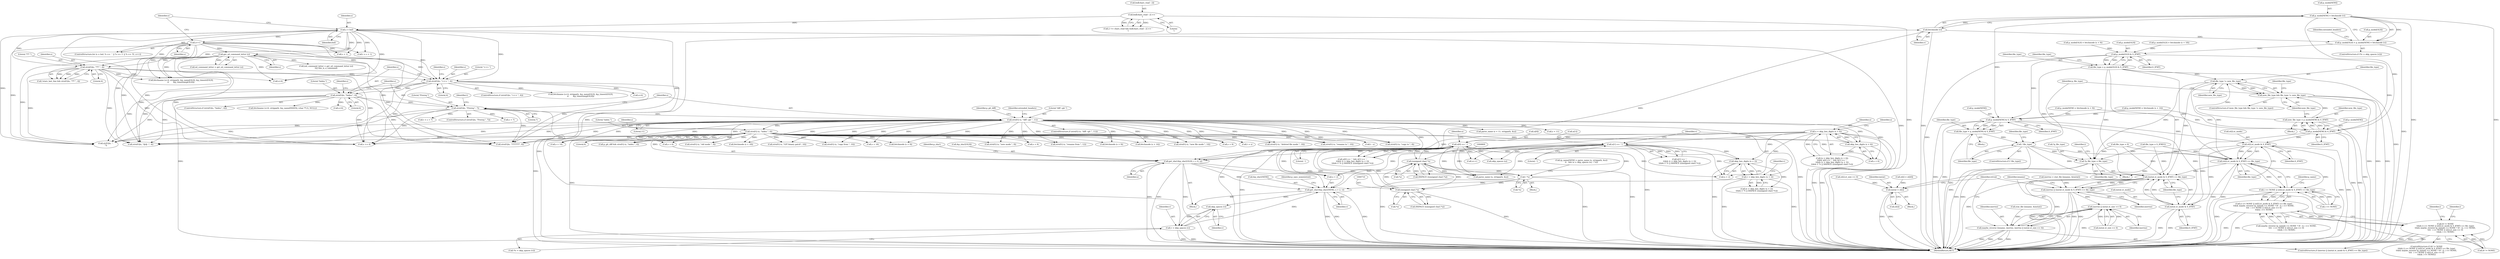 digraph "0_savannah_f290f48a621867084884bfff87f8093c15195e6a@API" {
"1000947" [label="(Call,p_mode[NEW] = fetchmode (v))"];
"1000951" [label="(Call,fetchmode (v))"];
"1000939" [label="(Call,v = skip_spaces (v))"];
"1000941" [label="(Call,skip_spaces (v))"];
"1000912" [label="(Call,get_sha1(&p_sha1[NEW], u + 2, v))"];
"1000903" [label="(Call,get_sha1(&p_sha1[OLD], s + 6, u))"];
"1000754" [label="(Call,strnEQ (s, \"diff --git \", 11))"];
"1000665" [label="(Call,strnEQ(s, \"Prereq:\", 7))"];
"1000639" [label="(Call,strnEQ(s, \"Index:\", 6))"];
"1000609" [label="(Call,strnEQ(s, \"+++ \", 4))"];
"1000559" [label="(Call,get_ed_command_letter (s))"];
"1000438" [label="(Call,s = buf)"];
"1000430" [label="(Call,buf[chars_read - 2] == '\r')"];
"1000455" [label="(Call,s++)"];
"1000582" [label="(Call,strnEQ(s, \"*** \", 4))"];
"1000859" [label="(Call,strnEQ (s, \"index \", 6))"];
"1000881" [label="(Call,u[1] == '.')"];
"1000868" [label="(Call,u = skip_hex_digits (s + 6))"];
"1000870" [label="(Call,skip_hex_digits (s + 6))"];
"1000875" [label="(Call,u[0] == '.')"];
"1000808" [label="(Call,(unsigned char) *u)"];
"1000709" [label="(Call,(unsigned char) *u)"];
"1000827" [label="(Call,! *u)"];
"1000887" [label="(Call,v = skip_hex_digits (u + 2))"];
"1000889" [label="(Call,skip_hex_digits (u + 2))"];
"1000943" [label="(Call,p_mode[OLD] = p_mode[NEW] = fetchmode (v))"];
"1001637" [label="(Call,p_mode[OLD] & S_IFMT)"];
"1001635" [label="(Call,file_type = p_mode[OLD] & S_IFMT)"];
"1001656" [label="(Call,file_type != new_file_type)"];
"1001654" [label="(Call,new_file_type && file_type != new_file_type)"];
"1001677" [label="(Call,*p_file_type = file_type)"];
"1001945" [label="(Call,(st[i].st_mode & S_IFMT) == file_type)"];
"1001941" [label="(Call,i == NONE || (st[i].st_mode & S_IFMT) == file_type)"];
"1001940" [label="(Call,(i == NONE || (st[i].st_mode & S_IFMT) == file_type)\n\t\t&& maybe_reverse (p_name[i == NONE ? i0 : i], i == NONE,\n\t\t\t\t  i == NONE || st[i].st_size == 0)\n\t\t&& i == NONE)"];
"1001936" [label="(Call,i0 != NONE\n\t\t&& (i == NONE || (st[i].st_mode & S_IFMT) == file_type)\n\t\t&& maybe_reverse (p_name[i == NONE ? i0 : i], i == NONE,\n\t\t\t\t  i == NONE || st[i].st_size == 0)\n\t\t&& i == NONE)"];
"1002126" [label="(Call,(instat.st_mode & S_IFMT) == file_type)"];
"1002124" [label="(Call,inerrno || (instat.st_mode & S_IFMT) == file_type)"];
"1002136" [label="(Call,inerrno || instat.st_size == 0)"];
"1002133" [label="(Call,maybe_reverse (inname, inerrno, inerrno || instat.st_size == 0))"];
"1001648" [label="(Call,p_mode[NEW] & S_IFMT)"];
"1001646" [label="(Call,new_file_type = p_mode[NEW] & S_IFMT)"];
"1001946" [label="(Call,st[i].st_mode & S_IFMT)"];
"1002127" [label="(Call,instat.st_mode & S_IFMT)"];
"1002166" [label="(Call,instat = st[i])"];
"1001666" [label="(Call,p_mode[NEW] & S_IFMT)"];
"1001664" [label="(Call,file_type = p_mode[NEW] & S_IFMT)"];
"1001672" [label="(Call,! file_type)"];
"1000871" [label="(Call,s + 6)"];
"1000754" [label="(Call,strnEQ (s, \"diff --git \", 11))"];
"1001663" [label="(Block,)"];
"1001660" [label="(Identifier,file_type)"];
"1001982" [label="(Identifier,i)"];
"1001672" [label="(Call,! file_type)"];
"1000645" [label="(Call,s+6)"];
"1001200" [label="(Call,t - s)"];
"1000913" [label="(Call,&p_sha1[NEW])"];
"1001947" [label="(Call,st[i].st_mode)"];
"1001971" [label="(Call,st[i].st_size == 0)"];
"1000904" [label="(Call,&p_sha1[OLD])"];
"1002166" [label="(Call,instat = st[i])"];
"1001034" [label="(Call,fetchmode (s + 14))"];
"1000641" [label="(Literal,\"Index:\")"];
"1000560" [label="(Identifier,s)"];
"1000989" [label="(Call,fetchmode (s + 9))"];
"1000436" [label="(Literal,'\r')"];
"1000890" [label="(Call,u + 2)"];
"1000857" [label="(Call,p_git_diff && strnEQ (s, \"index \", 6))"];
"1000944" [label="(Call,p_mode[OLD])"];
"1000828" [label="(Call,*u)"];
"1001957" [label="(Identifier,p_name)"];
"1000709" [label="(Call,(unsigned char) *u)"];
"1001050" [label="(Call,strnEQ (s, \"rename from \", 12))"];
"1001643" [label="(Identifier,file_type)"];
"1000556" [label="(Call,(ed_command_letter = get_ed_command_letter (s))\n\t\t|| this_is_a_command)"];
"1001675" [label="(Identifier,file_type)"];
"1001646" [label="(Call,new_file_type = p_mode[NEW] & S_IFMT)"];
"1001118" [label="(Call,strnEQ (s, \"GIT binary patch\", 16))"];
"1000858" [label="(Identifier,p_git_diff)"];
"1002167" [label="(Identifier,instat)"];
"1000444" [label="(Identifier,s)"];
"1000711" [label="(Call,*u)"];
"1000861" [label="(Literal,\"index \")"];
"1000939" [label="(Call,v = skip_spaces (v))"];
"1000583" [label="(Identifier,s)"];
"1000886" [label="(Call,(v = skip_hex_digits (u + 2))\n\t\t&& (! *v || ISSPACE ((unsigned char) *v)))"];
"1001644" [label="(Block,)"];
"1002134" [label="(Identifier,inname)"];
"1002136" [label="(Call,inerrno || instat.st_size == 0)"];
"1001303" [label="(Call,s += 4)"];
"1000753" [label="(ControlStructure,if (strnEQ (s, \"diff --git \", 11)))"];
"1001674" [label="(Call,file_type = S_IFREG)"];
"1000870" [label="(Call,skip_hex_digits (s + 6))"];
"1000877" [label="(Identifier,u)"];
"1001678" [label="(Call,*p_file_type)"];
"1001084" [label="(Call,strnEQ (s, \"copy from \", 10))"];
"1000430" [label="(Call,buf[chars_read - 2] == '\r')"];
"1000902" [label="(Block,)"];
"1001682" [label="(Identifier,i)"];
"1001009" [label="(Call,fetchmode (s + 18))"];
"1000582" [label="(Call,strnEQ(s, \"*** \", 4))"];
"1001652" [label="(Identifier,S_IFMT)"];
"1001635" [label="(Call,file_type = p_mode[OLD] & S_IFMT)"];
"1000456" [label="(Identifier,s)"];
"1001935" [label="(ControlStructure,if (i0 != NONE\n\t\t&& (i == NONE || (st[i].st_mode & S_IFMT) == file_type)\n\t\t&& maybe_reverse (p_name[i == NONE ? i0 : i], i == NONE,\n\t\t\t\t  i == NONE || st[i].st_size == 0)\n\t\t&& i == NONE))"];
"1002138" [label="(Call,instat.st_size == 0)"];
"1001671" [label="(ControlStructure,if (! file_type))"];
"1000584" [label="(Literal,\"*** \")"];
"1001936" [label="(Call,i0 != NONE\n\t\t&& (i == NONE || (st[i].st_mode & S_IFMT) == file_type)\n\t\t&& maybe_reverse (p_name[i == NONE ? i0 : i], i == NONE,\n\t\t\t\t  i == NONE || st[i].st_size == 0)\n\t\t&& i == NONE)"];
"1001679" [label="(Identifier,p_file_type)"];
"1000761" [label="(Identifier,extended_headers)"];
"1000908" [label="(Call,s + 6)"];
"1000951" [label="(Call,fetchmode (v))"];
"1000755" [label="(Identifier,s)"];
"1002132" [label="(Identifier,file_type)"];
"1001649" [label="(Call,p_mode[NEW])"];
"1001946" [label="(Call,st[i].st_mode & S_IFMT)"];
"1000440" [label="(Identifier,buf)"];
"1001658" [label="(Identifier,new_file_type)"];
"1001025" [label="(Call,strnEQ (s, \"new file mode \", 14))"];
"1000912" [label="(Call,get_sha1(&p_sha1[NEW], u + 2, v))"];
"1001101" [label="(Call,strnEQ (s, \"copy to \", 8))"];
"1001246" [label="(Call,strnEQ(s, \"@@ -\", 4))"];
"1002173" [label="(MethodReturn,RET)"];
"1000666" [label="(Identifier,s)"];
"1000614" [label="(Call,fetchname (s+4, strippath, &p_name[OLD], &p_timestr[OLD],\n\t\t       &p_timestamp[OLD]))"];
"1000965" [label="(Call,p_mode[OLD] = fetchmode (s + 9))"];
"1000923" [label="(Identifier,p_says_nonexistent)"];
"1000616" [label="(Identifier,s)"];
"1000937" [label="(ControlStructure,if (*(v = skip_spaces (v))))"];
"1000585" [label="(Literal,4)"];
"1001940" [label="(Call,(i == NONE || (st[i].st_mode & S_IFMT) == file_type)\n\t\t&& maybe_reverse (p_name[i == NONE ? i0 : i], i == NONE,\n\t\t\t\t  i == NONE || st[i].st_size == 0)\n\t\t&& i == NONE)"];
"1001641" [label="(Identifier,S_IFMT)"];
"1000980" [label="(Call,strnEQ (s, \"new mode \", 9))"];
"1000664" [label="(ControlStructure,if (strnEQ(s, \"Prereq:\", 7)))"];
"1000952" [label="(Identifier,v)"];
"1000579" [label="(Call,!stars_last_line && strnEQ(s, \"*** \", 4))"];
"1000920" [label="(Identifier,v)"];
"1001659" [label="(Call,file_type = 0)"];
"1000943" [label="(Call,p_mode[OLD] = p_mode[NEW] = fetchmode (v))"];
"1000557" [label="(Call,ed_command_letter = get_ed_command_letter (s))"];
"1002119" [label="(Call,stat_file (inname, &instat))"];
"1001067" [label="(Call,strnEQ (s, \"rename to \", 10))"];
"1000903" [label="(Call,get_sha1(&p_sha1[OLD], s + 6, u))"];
"1000646" [label="(Identifier,s)"];
"1000860" [label="(Identifier,s)"];
"1000665" [label="(Call,strnEQ(s, \"Prereq:\", 7))"];
"1000587" [label="(Call,fetchname (s+4, strippath, &p_name[OLD], &p_timestr[OLD],\n\t\t       &p_timestamp[OLD]))"];
"1000896" [label="(Identifier,v)"];
"1000881" [label="(Call,u[1] == '.')"];
"1000455" [label="(Call,s++)"];
"1000756" [label="(Literal,\"diff --git \")"];
"1000612" [label="(Literal,4)"];
"1000588" [label="(Call,s+4)"];
"1001637" [label="(Call,p_mode[OLD] & S_IFMT)"];
"1001942" [label="(Call,i == NONE)"];
"1001941" [label="(Call,i == NONE || (st[i].st_mode & S_IFMT) == file_type)"];
"1000875" [label="(Call,u[0] == '.')"];
"1000479" [label="(Call,t = s + 1)"];
"1000862" [label="(Literal,6)"];
"1000808" [label="(Call,(unsigned char) *u)"];
"1000559" [label="(Call,get_ed_command_letter (s))"];
"1001680" [label="(Identifier,file_type)"];
"1002123" [label="(ControlStructure,if (inerrno || (instat.st_mode & S_IFMT) == file_type))"];
"1000885" [label="(Literal,'.')"];
"1001656" [label="(Call,file_type != new_file_type)"];
"1001665" [label="(Identifier,file_type)"];
"1000990" [label="(Call,s + 9)"];
"1000431" [label="(Call,buf[chars_read - 2])"];
"1000911" [label="(Identifier,u)"];
"1000708" [label="(Call,ISSPACE ((unsigned char) *u))"];
"1002128" [label="(Call,instat.st_mode)"];
"1000638" [label="(ControlStructure,if (strnEQ(s, \"Index:\", 6)))"];
"1000610" [label="(Identifier,s)"];
"1001677" [label="(Call,*p_file_type = file_type)"];
"1000810" [label="(Call,*u)"];
"1001673" [label="(Identifier,file_type)"];
"1000668" [label="(Literal,7)"];
"1000426" [label="(Call,2 <= chars_read && buf[chars_read - 2] == '\r')"];
"1001758" [label="(Call,st[i] = st[i0])"];
"1000938" [label="(Call,*(v = skip_spaces (v)))"];
"1000639" [label="(Call,strnEQ(s, \"Index:\", 6))"];
"1001664" [label="(Call,file_type = p_mode[NEW] & S_IFMT)"];
"1002172" [label="(Identifier,retval)"];
"1000640" [label="(Identifier,s)"];
"1000869" [label="(Identifier,u)"];
"1001945" [label="(Call,(st[i].st_mode & S_IFMT) == file_type)"];
"1000985" [label="(Call,p_mode[NEW] = fetchmode (s + 9))"];
"1000868" [label="(Call,u = skip_hex_digits (s + 6))"];
"1001010" [label="(Call,s + 18)"];
"1000915" [label="(Identifier,p_sha1)"];
"1000609" [label="(Call,strnEQ(s, \"+++ \", 4))"];
"1001431" [label="(Call,strnEQ(s, \"********\", 8))"];
"1000888" [label="(Identifier,v)"];
"1002131" [label="(Identifier,S_IFMT)"];
"1000825" [label="(Call,skip_spaces (u))"];
"1000799" [label="(Call,parse_name (s + 11, strippath, &u))"];
"1000887" [label="(Call,v = skip_hex_digits (u + 2))"];
"1000879" [label="(Literal,'.')"];
"1000800" [label="(Call,s + 11)"];
"1000941" [label="(Call,skip_spaces (v))"];
"1000882" [label="(Call,u[1])"];
"1002127" [label="(Call,instat.st_mode & S_IFMT)"];
"1000867" [label="(Call,(u = skip_hex_digits (s + 6))\n\t\t&& u[0] == '.' && u[1] == '.'\n\t\t&& (v = skip_hex_digits (u + 2))\n\t\t&& (! *v || ISSPACE ((unsigned char) *v)))"];
"1002124" [label="(Call,inerrno || (instat.st_mode & S_IFMT) == file_type)"];
"1000673" [label="(Call,s + 7)"];
"1000611" [label="(Literal,\"+++ \")"];
"1000822" [label="(Block,)"];
"1001987" [label="(Identifier,i)"];
"1000667" [label="(Literal,\"Prereq:\")"];
"1000859" [label="(Call,strnEQ (s, \"index \", 6))"];
"1000969" [label="(Call,fetchmode (s + 9))"];
"1000644" [label="(Call,fetchname (s+6, strippath, &p_name[INDEX], (char **) 0, NULL))"];
"1000883" [label="(Identifier,u)"];
"1000812" [label="(Call,(p_name[NEW] = parse_name (u, strippath, &u))\n\t\t   && (u = skip_spaces (u), ! *u))"];
"1000970" [label="(Call,s + 9)"];
"1000439" [label="(Identifier,s)"];
"1001638" [label="(Call,p_mode[OLD])"];
"1000481" [label="(Call,s + 1)"];
"1001005" [label="(Call,p_mode[OLD] = fetchmode (s + 18))"];
"1002117" [label="(Call,inerrno = stat_file (inname, &instat))"];
"1000880" [label="(Call,u[1] == '.'\n\t\t&& (v = skip_hex_digits (u + 2))\n\t\t&& (! *v || ISSPACE ((unsigned char) *v)))"];
"1001657" [label="(Identifier,file_type)"];
"1001667" [label="(Call,p_mode[NEW])"];
"1000757" [label="(Literal,11)"];
"1002149" [label="(Block,)"];
"1000827" [label="(Call,! *u)"];
"1002126" [label="(Call,(instat.st_mode & S_IFMT) == file_type)"];
"1000642" [label="(Literal,6)"];
"1001670" [label="(Identifier,S_IFMT)"];
"1000713" [label="(Call,u++)"];
"1001953" [label="(Identifier,file_type)"];
"1000954" [label="(Identifier,extended_headers)"];
"1002168" [label="(Call,st[i])"];
"1001952" [label="(Identifier,S_IFMT)"];
"1001223" [label="(Call,strEQ(s, \".\n\"))"];
"1001030" [label="(Call,p_mode[NEW] = fetchmode (s + 14))"];
"1000817" [label="(Call,parse_name (u, strippath, &u))"];
"1002135" [label="(Identifier,inerrno)"];
"1000948" [label="(Call,p_mode[NEW])"];
"1002133" [label="(Call,maybe_reverse (inname, inerrno, inerrno || instat.st_size == 0))"];
"1002125" [label="(Identifier,inerrno)"];
"1000807" [label="(Call,ISSPACE ((unsigned char) *u))"];
"1000437" [label="(ControlStructure,for (s = buf; *s == ' ' || *s == '\t' || *s == 'X'; s++))"];
"1000874" [label="(Call,u[0] == '.' && u[1] == '.'\n\t\t&& (v = skip_hex_digits (u + 2))\n\t\t&& (! *v || ISSPACE ((unsigned char) *v)))"];
"1001000" [label="(Call,strnEQ (s, \"deleted file mode \", 18))"];
"1000917" [label="(Call,u + 2)"];
"1001035" [label="(Call,s + 14)"];
"1000615" [label="(Call,s+4)"];
"1001636" [label="(Identifier,file_type)"];
"1001647" [label="(Identifier,new_file_type)"];
"1000608" [label="(ControlStructure,if (strnEQ(s, \"+++ \", 4)))"];
"1000438" [label="(Call,s = buf)"];
"1001653" [label="(ControlStructure,if (new_file_type && file_type != new_file_type))"];
"1002137" [label="(Identifier,inerrno)"];
"1000960" [label="(Call,strnEQ (s, \"old mode \", 9))"];
"1001954" [label="(Call,maybe_reverse (p_name[i == NONE ? i0 : i], i == NONE,\n\t\t\t\t  i == NONE || st[i].st_size == 0)\n\t\t&& i == NONE)"];
"1001655" [label="(Identifier,new_file_type)"];
"1000889" [label="(Call,skip_hex_digits (u + 2))"];
"1001666" [label="(Call,p_mode[NEW] & S_IFMT)"];
"1000129" [label="(Block,)"];
"1000940" [label="(Identifier,v)"];
"1000947" [label="(Call,p_mode[NEW] = fetchmode (v))"];
"1000671" [label="(Call,t = s + 7)"];
"1001648" [label="(Call,p_mode[NEW] & S_IFMT)"];
"1000876" [label="(Call,u[0])"];
"1000942" [label="(Identifier,v)"];
"1001937" [label="(Call,i0 != NONE)"];
"1001136" [label="(Call,t = s)"];
"1001654" [label="(Call,new_file_type && file_type != new_file_type)"];
"1000672" [label="(Identifier,t)"];
"1000947" -> "1000943"  [label="AST: "];
"1000947" -> "1000951"  [label="CFG: "];
"1000948" -> "1000947"  [label="AST: "];
"1000951" -> "1000947"  [label="AST: "];
"1000943" -> "1000947"  [label="CFG: "];
"1000947" -> "1002173"  [label="DDG: "];
"1000947" -> "1002173"  [label="DDG: "];
"1000947" -> "1000943"  [label="DDG: "];
"1000951" -> "1000947"  [label="DDG: "];
"1000947" -> "1001648"  [label="DDG: "];
"1000947" -> "1001666"  [label="DDG: "];
"1000951" -> "1000952"  [label="CFG: "];
"1000952" -> "1000951"  [label="AST: "];
"1000951" -> "1002173"  [label="DDG: "];
"1000951" -> "1000912"  [label="DDG: "];
"1000951" -> "1000943"  [label="DDG: "];
"1000939" -> "1000951"  [label="DDG: "];
"1000939" -> "1000938"  [label="AST: "];
"1000939" -> "1000941"  [label="CFG: "];
"1000940" -> "1000939"  [label="AST: "];
"1000941" -> "1000939"  [label="AST: "];
"1000938" -> "1000939"  [label="CFG: "];
"1000939" -> "1002173"  [label="DDG: "];
"1000939" -> "1002173"  [label="DDG: "];
"1000939" -> "1000912"  [label="DDG: "];
"1000941" -> "1000939"  [label="DDG: "];
"1000941" -> "1000942"  [label="CFG: "];
"1000942" -> "1000941"  [label="AST: "];
"1000912" -> "1000941"  [label="DDG: "];
"1000912" -> "1000902"  [label="AST: "];
"1000912" -> "1000920"  [label="CFG: "];
"1000913" -> "1000912"  [label="AST: "];
"1000917" -> "1000912"  [label="AST: "];
"1000920" -> "1000912"  [label="AST: "];
"1000923" -> "1000912"  [label="CFG: "];
"1000912" -> "1002173"  [label="DDG: "];
"1000912" -> "1002173"  [label="DDG: "];
"1000912" -> "1002173"  [label="DDG: "];
"1000903" -> "1000912"  [label="DDG: "];
"1000881" -> "1000912"  [label="DDG: "];
"1000875" -> "1000912"  [label="DDG: "];
"1000887" -> "1000912"  [label="DDG: "];
"1000903" -> "1000902"  [label="AST: "];
"1000903" -> "1000911"  [label="CFG: "];
"1000904" -> "1000903"  [label="AST: "];
"1000908" -> "1000903"  [label="AST: "];
"1000911" -> "1000903"  [label="AST: "];
"1000915" -> "1000903"  [label="CFG: "];
"1000903" -> "1002173"  [label="DDG: "];
"1000903" -> "1002173"  [label="DDG: "];
"1000903" -> "1002173"  [label="DDG: "];
"1000903" -> "1000817"  [label="DDG: "];
"1000754" -> "1000903"  [label="DDG: "];
"1000859" -> "1000903"  [label="DDG: "];
"1000881" -> "1000903"  [label="DDG: "];
"1000875" -> "1000903"  [label="DDG: "];
"1000868" -> "1000903"  [label="DDG: "];
"1000903" -> "1000917"  [label="DDG: "];
"1000754" -> "1000753"  [label="AST: "];
"1000754" -> "1000757"  [label="CFG: "];
"1000755" -> "1000754"  [label="AST: "];
"1000756" -> "1000754"  [label="AST: "];
"1000757" -> "1000754"  [label="AST: "];
"1000761" -> "1000754"  [label="CFG: "];
"1000858" -> "1000754"  [label="CFG: "];
"1000754" -> "1002173"  [label="DDG: "];
"1000754" -> "1002173"  [label="DDG: "];
"1000665" -> "1000754"  [label="DDG: "];
"1000754" -> "1000799"  [label="DDG: "];
"1000754" -> "1000800"  [label="DDG: "];
"1000754" -> "1000859"  [label="DDG: "];
"1000754" -> "1000870"  [label="DDG: "];
"1000754" -> "1000871"  [label="DDG: "];
"1000754" -> "1000908"  [label="DDG: "];
"1000754" -> "1000960"  [label="DDG: "];
"1000754" -> "1000969"  [label="DDG: "];
"1000754" -> "1000970"  [label="DDG: "];
"1000754" -> "1000980"  [label="DDG: "];
"1000754" -> "1000989"  [label="DDG: "];
"1000754" -> "1000990"  [label="DDG: "];
"1000754" -> "1001000"  [label="DDG: "];
"1000754" -> "1001009"  [label="DDG: "];
"1000754" -> "1001010"  [label="DDG: "];
"1000754" -> "1001025"  [label="DDG: "];
"1000754" -> "1001034"  [label="DDG: "];
"1000754" -> "1001035"  [label="DDG: "];
"1000754" -> "1001050"  [label="DDG: "];
"1000754" -> "1001067"  [label="DDG: "];
"1000754" -> "1001084"  [label="DDG: "];
"1000754" -> "1001101"  [label="DDG: "];
"1000754" -> "1001118"  [label="DDG: "];
"1000754" -> "1001136"  [label="DDG: "];
"1000754" -> "1001200"  [label="DDG: "];
"1000754" -> "1001223"  [label="DDG: "];
"1000754" -> "1001246"  [label="DDG: "];
"1000754" -> "1001303"  [label="DDG: "];
"1000754" -> "1001431"  [label="DDG: "];
"1000665" -> "1000664"  [label="AST: "];
"1000665" -> "1000668"  [label="CFG: "];
"1000666" -> "1000665"  [label="AST: "];
"1000667" -> "1000665"  [label="AST: "];
"1000668" -> "1000665"  [label="AST: "];
"1000672" -> "1000665"  [label="CFG: "];
"1000755" -> "1000665"  [label="CFG: "];
"1000665" -> "1002173"  [label="DDG: "];
"1000639" -> "1000665"  [label="DDG: "];
"1000665" -> "1000671"  [label="DDG: "];
"1000665" -> "1000673"  [label="DDG: "];
"1000665" -> "1001223"  [label="DDG: "];
"1000665" -> "1001246"  [label="DDG: "];
"1000665" -> "1001303"  [label="DDG: "];
"1000665" -> "1001431"  [label="DDG: "];
"1000639" -> "1000638"  [label="AST: "];
"1000639" -> "1000642"  [label="CFG: "];
"1000640" -> "1000639"  [label="AST: "];
"1000641" -> "1000639"  [label="AST: "];
"1000642" -> "1000639"  [label="AST: "];
"1000646" -> "1000639"  [label="CFG: "];
"1000666" -> "1000639"  [label="CFG: "];
"1000639" -> "1002173"  [label="DDG: "];
"1000609" -> "1000639"  [label="DDG: "];
"1000639" -> "1000644"  [label="DDG: "];
"1000639" -> "1000645"  [label="DDG: "];
"1000639" -> "1001223"  [label="DDG: "];
"1000639" -> "1001246"  [label="DDG: "];
"1000639" -> "1001303"  [label="DDG: "];
"1000639" -> "1001431"  [label="DDG: "];
"1000609" -> "1000608"  [label="AST: "];
"1000609" -> "1000612"  [label="CFG: "];
"1000610" -> "1000609"  [label="AST: "];
"1000611" -> "1000609"  [label="AST: "];
"1000612" -> "1000609"  [label="AST: "];
"1000616" -> "1000609"  [label="CFG: "];
"1000640" -> "1000609"  [label="CFG: "];
"1000609" -> "1002173"  [label="DDG: "];
"1000559" -> "1000609"  [label="DDG: "];
"1000582" -> "1000609"  [label="DDG: "];
"1000438" -> "1000609"  [label="DDG: "];
"1000455" -> "1000609"  [label="DDG: "];
"1000609" -> "1000614"  [label="DDG: "];
"1000609" -> "1000615"  [label="DDG: "];
"1000609" -> "1001223"  [label="DDG: "];
"1000609" -> "1001246"  [label="DDG: "];
"1000609" -> "1001303"  [label="DDG: "];
"1000609" -> "1001431"  [label="DDG: "];
"1000559" -> "1000557"  [label="AST: "];
"1000559" -> "1000560"  [label="CFG: "];
"1000560" -> "1000559"  [label="AST: "];
"1000557" -> "1000559"  [label="CFG: "];
"1000559" -> "1000556"  [label="DDG: "];
"1000559" -> "1000557"  [label="DDG: "];
"1000438" -> "1000559"  [label="DDG: "];
"1000455" -> "1000559"  [label="DDG: "];
"1000559" -> "1000582"  [label="DDG: "];
"1000559" -> "1000587"  [label="DDG: "];
"1000559" -> "1000588"  [label="DDG: "];
"1000559" -> "1001223"  [label="DDG: "];
"1000559" -> "1001246"  [label="DDG: "];
"1000559" -> "1001303"  [label="DDG: "];
"1000559" -> "1001431"  [label="DDG: "];
"1000438" -> "1000437"  [label="AST: "];
"1000438" -> "1000440"  [label="CFG: "];
"1000439" -> "1000438"  [label="AST: "];
"1000440" -> "1000438"  [label="AST: "];
"1000444" -> "1000438"  [label="CFG: "];
"1000438" -> "1002173"  [label="DDG: "];
"1000430" -> "1000438"  [label="DDG: "];
"1000438" -> "1000455"  [label="DDG: "];
"1000438" -> "1000479"  [label="DDG: "];
"1000438" -> "1000481"  [label="DDG: "];
"1000438" -> "1000582"  [label="DDG: "];
"1000438" -> "1000587"  [label="DDG: "];
"1000438" -> "1000588"  [label="DDG: "];
"1000438" -> "1001223"  [label="DDG: "];
"1000438" -> "1001246"  [label="DDG: "];
"1000438" -> "1001303"  [label="DDG: "];
"1000438" -> "1001431"  [label="DDG: "];
"1000430" -> "1000426"  [label="AST: "];
"1000430" -> "1000436"  [label="CFG: "];
"1000431" -> "1000430"  [label="AST: "];
"1000436" -> "1000430"  [label="AST: "];
"1000426" -> "1000430"  [label="CFG: "];
"1000430" -> "1002173"  [label="DDG: "];
"1000430" -> "1000426"  [label="DDG: "];
"1000430" -> "1000426"  [label="DDG: "];
"1000455" -> "1000437"  [label="AST: "];
"1000455" -> "1000456"  [label="CFG: "];
"1000456" -> "1000455"  [label="AST: "];
"1000444" -> "1000455"  [label="CFG: "];
"1000455" -> "1000479"  [label="DDG: "];
"1000455" -> "1000481"  [label="DDG: "];
"1000455" -> "1000582"  [label="DDG: "];
"1000455" -> "1000587"  [label="DDG: "];
"1000455" -> "1000588"  [label="DDG: "];
"1000455" -> "1001223"  [label="DDG: "];
"1000455" -> "1001246"  [label="DDG: "];
"1000455" -> "1001303"  [label="DDG: "];
"1000455" -> "1001431"  [label="DDG: "];
"1000582" -> "1000579"  [label="AST: "];
"1000582" -> "1000585"  [label="CFG: "];
"1000583" -> "1000582"  [label="AST: "];
"1000584" -> "1000582"  [label="AST: "];
"1000585" -> "1000582"  [label="AST: "];
"1000579" -> "1000582"  [label="CFG: "];
"1000582" -> "1000579"  [label="DDG: "];
"1000582" -> "1000579"  [label="DDG: "];
"1000582" -> "1000579"  [label="DDG: "];
"1000582" -> "1000587"  [label="DDG: "];
"1000582" -> "1000588"  [label="DDG: "];
"1000582" -> "1001223"  [label="DDG: "];
"1000582" -> "1001246"  [label="DDG: "];
"1000582" -> "1001303"  [label="DDG: "];
"1000582" -> "1001431"  [label="DDG: "];
"1000859" -> "1000857"  [label="AST: "];
"1000859" -> "1000862"  [label="CFG: "];
"1000860" -> "1000859"  [label="AST: "];
"1000861" -> "1000859"  [label="AST: "];
"1000862" -> "1000859"  [label="AST: "];
"1000857" -> "1000859"  [label="CFG: "];
"1000859" -> "1002173"  [label="DDG: "];
"1000859" -> "1000857"  [label="DDG: "];
"1000859" -> "1000857"  [label="DDG: "];
"1000859" -> "1000857"  [label="DDG: "];
"1000859" -> "1000870"  [label="DDG: "];
"1000859" -> "1000871"  [label="DDG: "];
"1000859" -> "1000908"  [label="DDG: "];
"1000859" -> "1000960"  [label="DDG: "];
"1000859" -> "1000969"  [label="DDG: "];
"1000859" -> "1000970"  [label="DDG: "];
"1000859" -> "1000980"  [label="DDG: "];
"1000859" -> "1000989"  [label="DDG: "];
"1000859" -> "1000990"  [label="DDG: "];
"1000859" -> "1001000"  [label="DDG: "];
"1000859" -> "1001009"  [label="DDG: "];
"1000859" -> "1001010"  [label="DDG: "];
"1000859" -> "1001025"  [label="DDG: "];
"1000859" -> "1001034"  [label="DDG: "];
"1000859" -> "1001035"  [label="DDG: "];
"1000859" -> "1001050"  [label="DDG: "];
"1000859" -> "1001067"  [label="DDG: "];
"1000859" -> "1001084"  [label="DDG: "];
"1000859" -> "1001101"  [label="DDG: "];
"1000859" -> "1001118"  [label="DDG: "];
"1000859" -> "1001136"  [label="DDG: "];
"1000859" -> "1001200"  [label="DDG: "];
"1000859" -> "1001223"  [label="DDG: "];
"1000859" -> "1001246"  [label="DDG: "];
"1000859" -> "1001303"  [label="DDG: "];
"1000859" -> "1001431"  [label="DDG: "];
"1000881" -> "1000880"  [label="AST: "];
"1000881" -> "1000885"  [label="CFG: "];
"1000882" -> "1000881"  [label="AST: "];
"1000885" -> "1000881"  [label="AST: "];
"1000888" -> "1000881"  [label="CFG: "];
"1000880" -> "1000881"  [label="CFG: "];
"1000881" -> "1002173"  [label="DDG: "];
"1000881" -> "1000713"  [label="DDG: "];
"1000881" -> "1000817"  [label="DDG: "];
"1000881" -> "1000825"  [label="DDG: "];
"1000881" -> "1000880"  [label="DDG: "];
"1000881" -> "1000880"  [label="DDG: "];
"1000868" -> "1000881"  [label="DDG: "];
"1000881" -> "1000889"  [label="DDG: "];
"1000881" -> "1000890"  [label="DDG: "];
"1000881" -> "1000917"  [label="DDG: "];
"1000868" -> "1000867"  [label="AST: "];
"1000868" -> "1000870"  [label="CFG: "];
"1000869" -> "1000868"  [label="AST: "];
"1000870" -> "1000868"  [label="AST: "];
"1000877" -> "1000868"  [label="CFG: "];
"1000867" -> "1000868"  [label="CFG: "];
"1000868" -> "1002173"  [label="DDG: "];
"1000868" -> "1002173"  [label="DDG: "];
"1000868" -> "1000817"  [label="DDG: "];
"1000868" -> "1000867"  [label="DDG: "];
"1000870" -> "1000868"  [label="DDG: "];
"1000868" -> "1000875"  [label="DDG: "];
"1000868" -> "1000889"  [label="DDG: "];
"1000868" -> "1000890"  [label="DDG: "];
"1000870" -> "1000871"  [label="CFG: "];
"1000871" -> "1000870"  [label="AST: "];
"1000870" -> "1002173"  [label="DDG: "];
"1000870" -> "1000867"  [label="DDG: "];
"1000875" -> "1000874"  [label="AST: "];
"1000875" -> "1000879"  [label="CFG: "];
"1000876" -> "1000875"  [label="AST: "];
"1000879" -> "1000875"  [label="AST: "];
"1000883" -> "1000875"  [label="CFG: "];
"1000874" -> "1000875"  [label="CFG: "];
"1000875" -> "1002173"  [label="DDG: "];
"1000875" -> "1000709"  [label="DDG: "];
"1000875" -> "1000713"  [label="DDG: "];
"1000875" -> "1000808"  [label="DDG: "];
"1000875" -> "1000817"  [label="DDG: "];
"1000875" -> "1000825"  [label="DDG: "];
"1000875" -> "1000827"  [label="DDG: "];
"1000875" -> "1000874"  [label="DDG: "];
"1000875" -> "1000874"  [label="DDG: "];
"1000808" -> "1000875"  [label="DDG: "];
"1000709" -> "1000875"  [label="DDG: "];
"1000827" -> "1000875"  [label="DDG: "];
"1000875" -> "1000889"  [label="DDG: "];
"1000875" -> "1000890"  [label="DDG: "];
"1000875" -> "1000917"  [label="DDG: "];
"1000808" -> "1000807"  [label="AST: "];
"1000808" -> "1000810"  [label="CFG: "];
"1000809" -> "1000808"  [label="AST: "];
"1000810" -> "1000808"  [label="AST: "];
"1000807" -> "1000808"  [label="CFG: "];
"1000808" -> "1002173"  [label="DDG: "];
"1000808" -> "1000709"  [label="DDG: "];
"1000808" -> "1000807"  [label="DDG: "];
"1000709" -> "1000808"  [label="DDG: "];
"1000827" -> "1000808"  [label="DDG: "];
"1000808" -> "1000827"  [label="DDG: "];
"1000709" -> "1000708"  [label="AST: "];
"1000709" -> "1000711"  [label="CFG: "];
"1000710" -> "1000709"  [label="AST: "];
"1000711" -> "1000709"  [label="AST: "];
"1000708" -> "1000709"  [label="CFG: "];
"1000709" -> "1002173"  [label="DDG: "];
"1000709" -> "1000708"  [label="DDG: "];
"1000827" -> "1000709"  [label="DDG: "];
"1000827" -> "1000822"  [label="AST: "];
"1000827" -> "1000828"  [label="CFG: "];
"1000828" -> "1000827"  [label="AST: "];
"1000812" -> "1000827"  [label="CFG: "];
"1000827" -> "1002173"  [label="DDG: "];
"1000827" -> "1002173"  [label="DDG: "];
"1000887" -> "1000886"  [label="AST: "];
"1000887" -> "1000889"  [label="CFG: "];
"1000888" -> "1000887"  [label="AST: "];
"1000889" -> "1000887"  [label="AST: "];
"1000896" -> "1000887"  [label="CFG: "];
"1000886" -> "1000887"  [label="CFG: "];
"1000887" -> "1002173"  [label="DDG: "];
"1000887" -> "1002173"  [label="DDG: "];
"1000887" -> "1000886"  [label="DDG: "];
"1000889" -> "1000887"  [label="DDG: "];
"1000889" -> "1000890"  [label="CFG: "];
"1000890" -> "1000889"  [label="AST: "];
"1000889" -> "1002173"  [label="DDG: "];
"1000889" -> "1000886"  [label="DDG: "];
"1000943" -> "1000937"  [label="AST: "];
"1000944" -> "1000943"  [label="AST: "];
"1000954" -> "1000943"  [label="CFG: "];
"1000943" -> "1002173"  [label="DDG: "];
"1000943" -> "1001637"  [label="DDG: "];
"1001637" -> "1001635"  [label="AST: "];
"1001637" -> "1001641"  [label="CFG: "];
"1001638" -> "1001637"  [label="AST: "];
"1001641" -> "1001637"  [label="AST: "];
"1001635" -> "1001637"  [label="CFG: "];
"1001637" -> "1002173"  [label="DDG: "];
"1001637" -> "1001635"  [label="DDG: "];
"1001637" -> "1001635"  [label="DDG: "];
"1000965" -> "1001637"  [label="DDG: "];
"1001005" -> "1001637"  [label="DDG: "];
"1001637" -> "1001648"  [label="DDG: "];
"1001637" -> "1001666"  [label="DDG: "];
"1001635" -> "1000129"  [label="AST: "];
"1001636" -> "1001635"  [label="AST: "];
"1001643" -> "1001635"  [label="CFG: "];
"1001635" -> "1002173"  [label="DDG: "];
"1001635" -> "1001656"  [label="DDG: "];
"1001635" -> "1001677"  [label="DDG: "];
"1001635" -> "1001945"  [label="DDG: "];
"1001635" -> "1002126"  [label="DDG: "];
"1001656" -> "1001654"  [label="AST: "];
"1001656" -> "1001658"  [label="CFG: "];
"1001657" -> "1001656"  [label="AST: "];
"1001658" -> "1001656"  [label="AST: "];
"1001654" -> "1001656"  [label="CFG: "];
"1001656" -> "1001654"  [label="DDG: "];
"1001656" -> "1001654"  [label="DDG: "];
"1001646" -> "1001656"  [label="DDG: "];
"1001656" -> "1001677"  [label="DDG: "];
"1001656" -> "1001945"  [label="DDG: "];
"1001656" -> "1002126"  [label="DDG: "];
"1001654" -> "1001653"  [label="AST: "];
"1001654" -> "1001655"  [label="CFG: "];
"1001655" -> "1001654"  [label="AST: "];
"1001660" -> "1001654"  [label="CFG: "];
"1001679" -> "1001654"  [label="CFG: "];
"1001654" -> "1002173"  [label="DDG: "];
"1001654" -> "1002173"  [label="DDG: "];
"1001654" -> "1002173"  [label="DDG: "];
"1001646" -> "1001654"  [label="DDG: "];
"1001677" -> "1000129"  [label="AST: "];
"1001677" -> "1001680"  [label="CFG: "];
"1001678" -> "1001677"  [label="AST: "];
"1001680" -> "1001677"  [label="AST: "];
"1001682" -> "1001677"  [label="CFG: "];
"1001677" -> "1002173"  [label="DDG: "];
"1001677" -> "1002173"  [label="DDG: "];
"1001659" -> "1001677"  [label="DDG: "];
"1001672" -> "1001677"  [label="DDG: "];
"1001674" -> "1001677"  [label="DDG: "];
"1001945" -> "1001941"  [label="AST: "];
"1001945" -> "1001953"  [label="CFG: "];
"1001946" -> "1001945"  [label="AST: "];
"1001953" -> "1001945"  [label="AST: "];
"1001941" -> "1001945"  [label="CFG: "];
"1001945" -> "1002173"  [label="DDG: "];
"1001945" -> "1002173"  [label="DDG: "];
"1001945" -> "1001941"  [label="DDG: "];
"1001945" -> "1001941"  [label="DDG: "];
"1001946" -> "1001945"  [label="DDG: "];
"1001946" -> "1001945"  [label="DDG: "];
"1001659" -> "1001945"  [label="DDG: "];
"1001672" -> "1001945"  [label="DDG: "];
"1001674" -> "1001945"  [label="DDG: "];
"1001945" -> "1002126"  [label="DDG: "];
"1001941" -> "1001940"  [label="AST: "];
"1001941" -> "1001942"  [label="CFG: "];
"1001942" -> "1001941"  [label="AST: "];
"1001957" -> "1001941"  [label="CFG: "];
"1001940" -> "1001941"  [label="CFG: "];
"1001941" -> "1002173"  [label="DDG: "];
"1001941" -> "1001940"  [label="DDG: "];
"1001941" -> "1001940"  [label="DDG: "];
"1001942" -> "1001941"  [label="DDG: "];
"1001942" -> "1001941"  [label="DDG: "];
"1001940" -> "1001936"  [label="AST: "];
"1001940" -> "1001954"  [label="CFG: "];
"1001954" -> "1001940"  [label="AST: "];
"1001936" -> "1001940"  [label="CFG: "];
"1001940" -> "1002173"  [label="DDG: "];
"1001940" -> "1002173"  [label="DDG: "];
"1001940" -> "1001936"  [label="DDG: "];
"1001940" -> "1001936"  [label="DDG: "];
"1001954" -> "1001940"  [label="DDG: "];
"1001954" -> "1001940"  [label="DDG: "];
"1001936" -> "1001935"  [label="AST: "];
"1001936" -> "1001937"  [label="CFG: "];
"1001937" -> "1001936"  [label="AST: "];
"1001982" -> "1001936"  [label="CFG: "];
"1001987" -> "1001936"  [label="CFG: "];
"1001936" -> "1002173"  [label="DDG: "];
"1001936" -> "1002173"  [label="DDG: "];
"1001936" -> "1002173"  [label="DDG: "];
"1001937" -> "1001936"  [label="DDG: "];
"1001937" -> "1001936"  [label="DDG: "];
"1002126" -> "1002124"  [label="AST: "];
"1002126" -> "1002132"  [label="CFG: "];
"1002127" -> "1002126"  [label="AST: "];
"1002132" -> "1002126"  [label="AST: "];
"1002124" -> "1002126"  [label="CFG: "];
"1002126" -> "1002173"  [label="DDG: "];
"1002126" -> "1002173"  [label="DDG: "];
"1002126" -> "1002124"  [label="DDG: "];
"1002126" -> "1002124"  [label="DDG: "];
"1002127" -> "1002126"  [label="DDG: "];
"1002127" -> "1002126"  [label="DDG: "];
"1001659" -> "1002126"  [label="DDG: "];
"1001672" -> "1002126"  [label="DDG: "];
"1001674" -> "1002126"  [label="DDG: "];
"1002124" -> "1002123"  [label="AST: "];
"1002124" -> "1002125"  [label="CFG: "];
"1002125" -> "1002124"  [label="AST: "];
"1002134" -> "1002124"  [label="CFG: "];
"1002172" -> "1002124"  [label="CFG: "];
"1002124" -> "1002173"  [label="DDG: "];
"1002124" -> "1002173"  [label="DDG: "];
"1002124" -> "1002173"  [label="DDG: "];
"1002117" -> "1002124"  [label="DDG: "];
"1002124" -> "1002136"  [label="DDG: "];
"1002136" -> "1002133"  [label="AST: "];
"1002136" -> "1002137"  [label="CFG: "];
"1002136" -> "1002138"  [label="CFG: "];
"1002137" -> "1002136"  [label="AST: "];
"1002138" -> "1002136"  [label="AST: "];
"1002133" -> "1002136"  [label="CFG: "];
"1002136" -> "1002173"  [label="DDG: "];
"1002136" -> "1002133"  [label="DDG: "];
"1002136" -> "1002133"  [label="DDG: "];
"1002138" -> "1002136"  [label="DDG: "];
"1002138" -> "1002136"  [label="DDG: "];
"1002133" -> "1002123"  [label="AST: "];
"1002134" -> "1002133"  [label="AST: "];
"1002135" -> "1002133"  [label="AST: "];
"1002172" -> "1002133"  [label="CFG: "];
"1002133" -> "1002173"  [label="DDG: "];
"1002133" -> "1002173"  [label="DDG: "];
"1002133" -> "1002173"  [label="DDG: "];
"1002133" -> "1002173"  [label="DDG: "];
"1002119" -> "1002133"  [label="DDG: "];
"1001648" -> "1001646"  [label="AST: "];
"1001648" -> "1001652"  [label="CFG: "];
"1001649" -> "1001648"  [label="AST: "];
"1001652" -> "1001648"  [label="AST: "];
"1001646" -> "1001648"  [label="CFG: "];
"1001648" -> "1002173"  [label="DDG: "];
"1001648" -> "1002173"  [label="DDG: "];
"1001648" -> "1001646"  [label="DDG: "];
"1001648" -> "1001646"  [label="DDG: "];
"1000985" -> "1001648"  [label="DDG: "];
"1001030" -> "1001648"  [label="DDG: "];
"1001648" -> "1001946"  [label="DDG: "];
"1001648" -> "1002127"  [label="DDG: "];
"1001646" -> "1001644"  [label="AST: "];
"1001647" -> "1001646"  [label="AST: "];
"1001655" -> "1001646"  [label="CFG: "];
"1001646" -> "1002173"  [label="DDG: "];
"1001946" -> "1001952"  [label="CFG: "];
"1001947" -> "1001946"  [label="AST: "];
"1001952" -> "1001946"  [label="AST: "];
"1001953" -> "1001946"  [label="CFG: "];
"1001946" -> "1002173"  [label="DDG: "];
"1001946" -> "1002173"  [label="DDG: "];
"1001666" -> "1001946"  [label="DDG: "];
"1001946" -> "1002127"  [label="DDG: "];
"1001946" -> "1002166"  [label="DDG: "];
"1002127" -> "1002131"  [label="CFG: "];
"1002128" -> "1002127"  [label="AST: "];
"1002131" -> "1002127"  [label="AST: "];
"1002132" -> "1002127"  [label="CFG: "];
"1002127" -> "1002173"  [label="DDG: "];
"1002127" -> "1002173"  [label="DDG: "];
"1001666" -> "1002127"  [label="DDG: "];
"1002166" -> "1002149"  [label="AST: "];
"1002166" -> "1002168"  [label="CFG: "];
"1002167" -> "1002166"  [label="AST: "];
"1002168" -> "1002166"  [label="AST: "];
"1002172" -> "1002166"  [label="CFG: "];
"1002166" -> "1002173"  [label="DDG: "];
"1002166" -> "1002173"  [label="DDG: "];
"1001758" -> "1002166"  [label="DDG: "];
"1001971" -> "1002166"  [label="DDG: "];
"1001666" -> "1001664"  [label="AST: "];
"1001666" -> "1001670"  [label="CFG: "];
"1001667" -> "1001666"  [label="AST: "];
"1001670" -> "1001666"  [label="AST: "];
"1001664" -> "1001666"  [label="CFG: "];
"1001666" -> "1002173"  [label="DDG: "];
"1001666" -> "1002173"  [label="DDG: "];
"1001666" -> "1001664"  [label="DDG: "];
"1001666" -> "1001664"  [label="DDG: "];
"1000985" -> "1001666"  [label="DDG: "];
"1001030" -> "1001666"  [label="DDG: "];
"1001664" -> "1001663"  [label="AST: "];
"1001665" -> "1001664"  [label="AST: "];
"1001673" -> "1001664"  [label="CFG: "];
"1001664" -> "1002173"  [label="DDG: "];
"1001664" -> "1001672"  [label="DDG: "];
"1001672" -> "1001671"  [label="AST: "];
"1001672" -> "1001673"  [label="CFG: "];
"1001673" -> "1001672"  [label="AST: "];
"1001675" -> "1001672"  [label="CFG: "];
"1001679" -> "1001672"  [label="CFG: "];
"1001672" -> "1002173"  [label="DDG: "];
}
